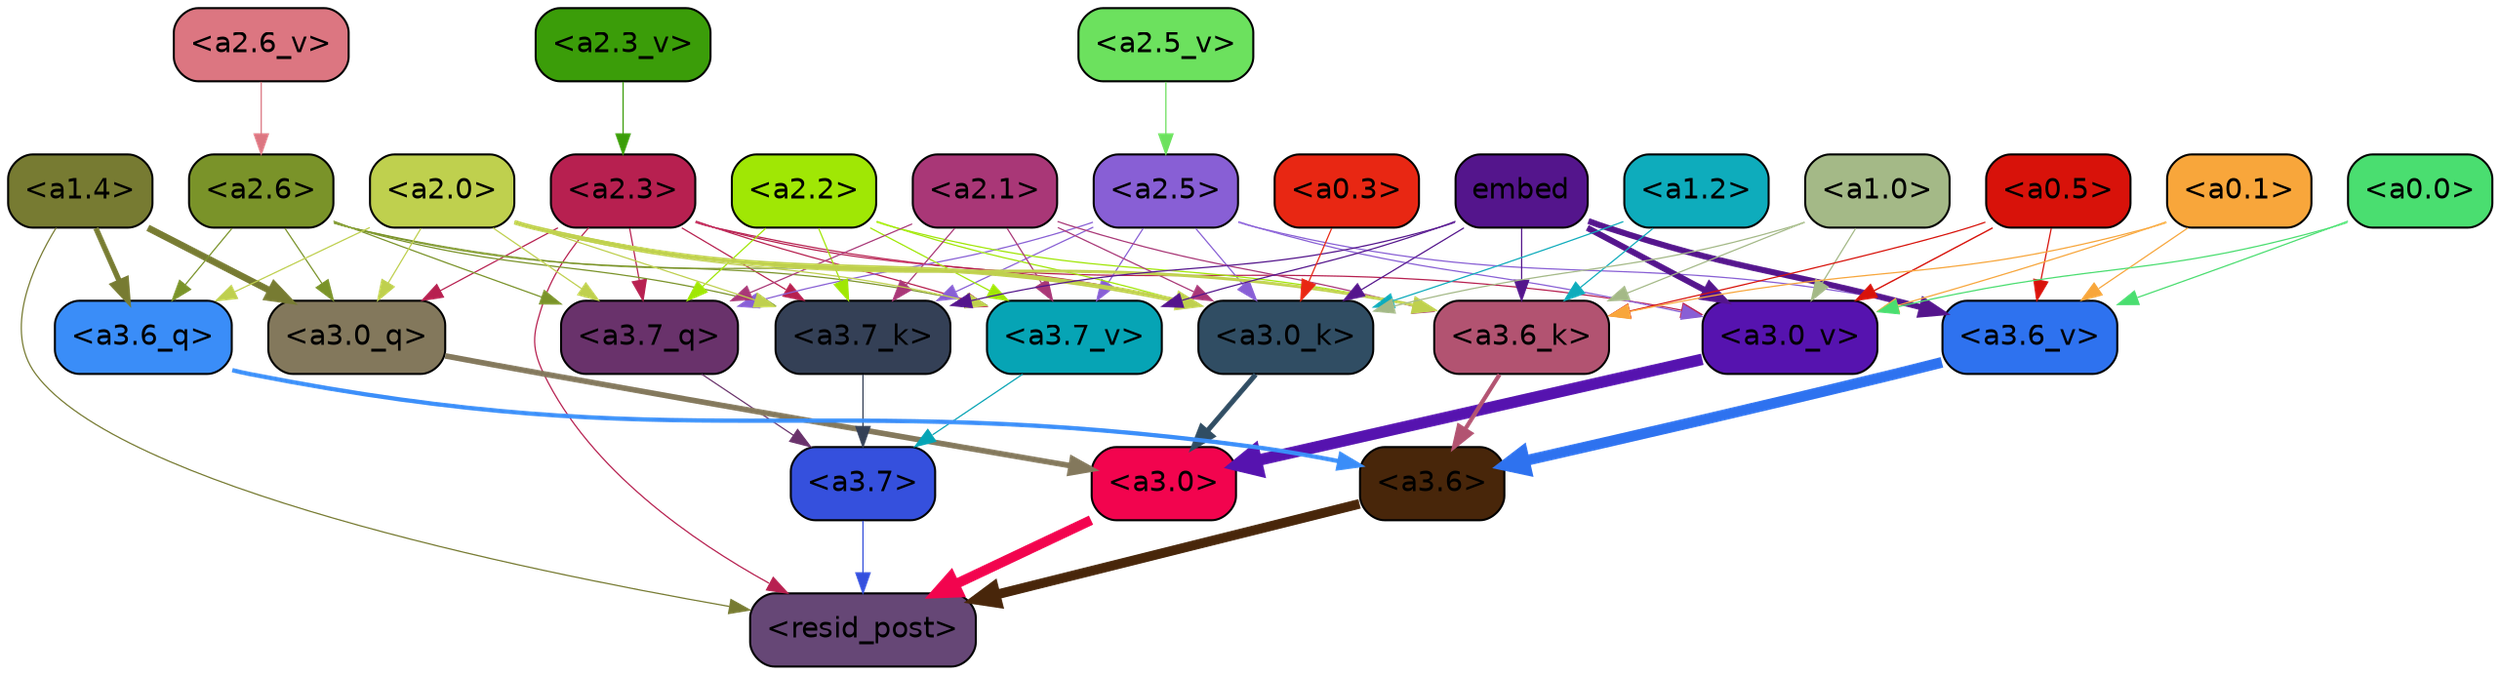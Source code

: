 strict digraph "" {
	graph [bgcolor=transparent,
		layout=dot,
		overlap=false,
		splines=true
	];
	"<a3.7>"	[color=black,
		fillcolor="#3550dd",
		fontname=Helvetica,
		shape=box,
		style="filled, rounded"];
	"<resid_post>"	[color=black,
		fillcolor="#664776",
		fontname=Helvetica,
		shape=box,
		style="filled, rounded"];
	"<a3.7>" -> "<resid_post>"	[color="#3550dd",
		penwidth=0.6];
	"<a3.6>"	[color=black,
		fillcolor="#48260a",
		fontname=Helvetica,
		shape=box,
		style="filled, rounded"];
	"<a3.6>" -> "<resid_post>"	[color="#48260a",
		penwidth=4.751612067222595];
	"<a3.0>"	[color=black,
		fillcolor="#f2044e",
		fontname=Helvetica,
		shape=box,
		style="filled, rounded"];
	"<a3.0>" -> "<resid_post>"	[color="#f2044e",
		penwidth=4.884142994880676];
	"<a2.3>"	[color=black,
		fillcolor="#b72050",
		fontname=Helvetica,
		shape=box,
		style="filled, rounded"];
	"<a2.3>" -> "<resid_post>"	[color="#b72050",
		penwidth=0.6];
	"<a3.7_q>"	[color=black,
		fillcolor="#69326b",
		fontname=Helvetica,
		shape=box,
		style="filled, rounded"];
	"<a2.3>" -> "<a3.7_q>"	[color="#b72050",
		penwidth=0.6];
	"<a3.0_q>"	[color=black,
		fillcolor="#83785c",
		fontname=Helvetica,
		shape=box,
		style="filled, rounded"];
	"<a2.3>" -> "<a3.0_q>"	[color="#b72050",
		penwidth=0.6];
	"<a3.7_k>"	[color=black,
		fillcolor="#344056",
		fontname=Helvetica,
		shape=box,
		style="filled, rounded"];
	"<a2.3>" -> "<a3.7_k>"	[color="#b72050",
		penwidth=0.6];
	"<a3.0_k>"	[color=black,
		fillcolor="#304d63",
		fontname=Helvetica,
		shape=box,
		style="filled, rounded"];
	"<a2.3>" -> "<a3.0_k>"	[color="#b72050",
		penwidth=0.6];
	"<a3.7_v>"	[color=black,
		fillcolor="#06a4b5",
		fontname=Helvetica,
		shape=box,
		style="filled, rounded"];
	"<a2.3>" -> "<a3.7_v>"	[color="#b72050",
		penwidth=0.6];
	"<a3.0_v>"	[color=black,
		fillcolor="#5613af",
		fontname=Helvetica,
		shape=box,
		style="filled, rounded"];
	"<a2.3>" -> "<a3.0_v>"	[color="#b72050",
		penwidth=0.6];
	"<a1.4>"	[color=black,
		fillcolor="#777b32",
		fontname=Helvetica,
		shape=box,
		style="filled, rounded"];
	"<a1.4>" -> "<resid_post>"	[color="#777b32",
		penwidth=0.6];
	"<a3.6_q>"	[color=black,
		fillcolor="#3a8df8",
		fontname=Helvetica,
		shape=box,
		style="filled, rounded"];
	"<a1.4>" -> "<a3.6_q>"	[color="#777b32",
		penwidth=2.6469622254371643];
	"<a1.4>" -> "<a3.0_q>"	[color="#777b32",
		penwidth=3.3040847778320312];
	"<a3.7_q>" -> "<a3.7>"	[color="#69326b",
		penwidth=0.6];
	"<a3.6_q>" -> "<a3.6>"	[color="#3a8df8",
		penwidth=2.091020345687866];
	"<a3.0_q>" -> "<a3.0>"	[color="#83785c",
		penwidth=2.7421876192092896];
	"<a3.7_k>" -> "<a3.7>"	[color="#344056",
		penwidth=0.6];
	"<a3.6_k>"	[color=black,
		fillcolor="#b25371",
		fontname=Helvetica,
		shape=box,
		style="filled, rounded"];
	"<a3.6_k>" -> "<a3.6>"	[color="#b25371",
		penwidth=2.048597991466522];
	"<a3.0_k>" -> "<a3.0>"	[color="#304d63",
		penwidth=2.476402521133423];
	"<a3.7_v>" -> "<a3.7>"	[color="#06a4b5",
		penwidth=0.6];
	"<a3.6_v>"	[color=black,
		fillcolor="#2e72ef",
		fontname=Helvetica,
		shape=box,
		style="filled, rounded"];
	"<a3.6_v>" -> "<a3.6>"	[color="#2e72ef",
		penwidth=5.2550448179244995];
	"<a3.0_v>" -> "<a3.0>"	[color="#5613af",
		penwidth=5.652270674705505];
	"<a2.6>"	[color=black,
		fillcolor="#7a9329",
		fontname=Helvetica,
		shape=box,
		style="filled, rounded"];
	"<a2.6>" -> "<a3.7_q>"	[color="#7a9329",
		penwidth=0.6];
	"<a2.6>" -> "<a3.6_q>"	[color="#7a9329",
		penwidth=0.6];
	"<a2.6>" -> "<a3.0_q>"	[color="#7a9329",
		penwidth=0.6];
	"<a2.6>" -> "<a3.7_k>"	[color="#7a9329",
		penwidth=0.6];
	"<a2.6>" -> "<a3.0_k>"	[color="#7a9329",
		penwidth=0.6];
	"<a2.6>" -> "<a3.7_v>"	[color="#7a9329",
		penwidth=0.6];
	"<a2.5>"	[color=black,
		fillcolor="#885fd5",
		fontname=Helvetica,
		shape=box,
		style="filled, rounded"];
	"<a2.5>" -> "<a3.7_q>"	[color="#885fd5",
		penwidth=0.6];
	"<a2.5>" -> "<a3.7_k>"	[color="#885fd5",
		penwidth=0.6];
	"<a2.5>" -> "<a3.0_k>"	[color="#885fd5",
		penwidth=0.6];
	"<a2.5>" -> "<a3.7_v>"	[color="#885fd5",
		penwidth=0.6];
	"<a2.5>" -> "<a3.6_v>"	[color="#885fd5",
		penwidth=0.6];
	"<a2.5>" -> "<a3.0_v>"	[color="#885fd5",
		penwidth=0.6];
	"<a2.2>"	[color=black,
		fillcolor="#a0e705",
		fontname=Helvetica,
		shape=box,
		style="filled, rounded"];
	"<a2.2>" -> "<a3.7_q>"	[color="#a0e705",
		penwidth=0.6];
	"<a2.2>" -> "<a3.7_k>"	[color="#a0e705",
		penwidth=0.6];
	"<a2.2>" -> "<a3.6_k>"	[color="#a0e705",
		penwidth=0.6];
	"<a2.2>" -> "<a3.0_k>"	[color="#a0e705",
		penwidth=0.6];
	"<a2.2>" -> "<a3.7_v>"	[color="#a0e705",
		penwidth=0.6];
	"<a2.1>"	[color=black,
		fillcolor="#a93777",
		fontname=Helvetica,
		shape=box,
		style="filled, rounded"];
	"<a2.1>" -> "<a3.7_q>"	[color="#a93777",
		penwidth=0.6];
	"<a2.1>" -> "<a3.7_k>"	[color="#a93777",
		penwidth=0.6];
	"<a2.1>" -> "<a3.6_k>"	[color="#a93777",
		penwidth=0.6];
	"<a2.1>" -> "<a3.0_k>"	[color="#a93777",
		penwidth=0.6];
	"<a2.1>" -> "<a3.7_v>"	[color="#a93777",
		penwidth=0.6];
	"<a2.0>"	[color=black,
		fillcolor="#bfd04e",
		fontname=Helvetica,
		shape=box,
		style="filled, rounded"];
	"<a2.0>" -> "<a3.7_q>"	[color="#bfd04e",
		penwidth=0.6];
	"<a2.0>" -> "<a3.6_q>"	[color="#bfd04e",
		penwidth=0.6];
	"<a2.0>" -> "<a3.0_q>"	[color="#bfd04e",
		penwidth=0.6];
	"<a2.0>" -> "<a3.7_k>"	[color="#bfd04e",
		penwidth=0.6];
	"<a2.0>" -> "<a3.6_k>"	[color="#bfd04e",
		penwidth=1.4757367372512817];
	"<a2.0>" -> "<a3.0_k>"	[color="#bfd04e",
		penwidth=2.2137351036071777];
	"<a2.0>" -> "<a3.7_v>"	[color="#bfd04e",
		penwidth=0.6];
	embed	[color=black,
		fillcolor="#54158c",
		fontname=Helvetica,
		shape=box,
		style="filled, rounded"];
	embed -> "<a3.7_k>"	[color="#54158c",
		penwidth=0.6];
	embed -> "<a3.6_k>"	[color="#54158c",
		penwidth=0.6];
	embed -> "<a3.0_k>"	[color="#54158c",
		penwidth=0.6];
	embed -> "<a3.7_v>"	[color="#54158c",
		penwidth=0.6];
	embed -> "<a3.6_v>"	[color="#54158c",
		penwidth=2.9582033157348633];
	embed -> "<a3.0_v>"	[color="#54158c",
		penwidth=2.972973108291626];
	"<a1.2>"	[color=black,
		fillcolor="#0eacbc",
		fontname=Helvetica,
		shape=box,
		style="filled, rounded"];
	"<a1.2>" -> "<a3.6_k>"	[color="#0eacbc",
		penwidth=0.6];
	"<a1.2>" -> "<a3.0_k>"	[color="#0eacbc",
		penwidth=0.6];
	"<a1.0>"	[color=black,
		fillcolor="#a4b987",
		fontname=Helvetica,
		shape=box,
		style="filled, rounded"];
	"<a1.0>" -> "<a3.6_k>"	[color="#a4b987",
		penwidth=0.6];
	"<a1.0>" -> "<a3.0_k>"	[color="#a4b987",
		penwidth=0.6];
	"<a1.0>" -> "<a3.0_v>"	[color="#a4b987",
		penwidth=0.6];
	"<a0.5>"	[color=black,
		fillcolor="#d8120a",
		fontname=Helvetica,
		shape=box,
		style="filled, rounded"];
	"<a0.5>" -> "<a3.6_k>"	[color="#d8120a",
		penwidth=0.6];
	"<a0.5>" -> "<a3.6_v>"	[color="#d8120a",
		penwidth=0.6];
	"<a0.5>" -> "<a3.0_v>"	[color="#d8120a",
		penwidth=0.6790935099124908];
	"<a0.1>"	[color=black,
		fillcolor="#f8a63b",
		fontname=Helvetica,
		shape=box,
		style="filled, rounded"];
	"<a0.1>" -> "<a3.6_k>"	[color="#f8a63b",
		penwidth=0.6];
	"<a0.1>" -> "<a3.6_v>"	[color="#f8a63b",
		penwidth=0.6];
	"<a0.1>" -> "<a3.0_v>"	[color="#f8a63b",
		penwidth=0.6];
	"<a0.3>"	[color=black,
		fillcolor="#e82713",
		fontname=Helvetica,
		shape=box,
		style="filled, rounded"];
	"<a0.3>" -> "<a3.0_k>"	[color="#e82713",
		penwidth=0.6];
	"<a0.0>"	[color=black,
		fillcolor="#4ade70",
		fontname=Helvetica,
		shape=box,
		style="filled, rounded"];
	"<a0.0>" -> "<a3.6_v>"	[color="#4ade70",
		penwidth=0.6];
	"<a0.0>" -> "<a3.0_v>"	[color="#4ade70",
		penwidth=0.6];
	"<a2.6_v>"	[color=black,
		fillcolor="#dc7681",
		fontname=Helvetica,
		shape=box,
		style="filled, rounded"];
	"<a2.6_v>" -> "<a2.6>"	[color="#dc7681",
		penwidth=0.6];
	"<a2.5_v>"	[color=black,
		fillcolor="#6ce15e",
		fontname=Helvetica,
		shape=box,
		style="filled, rounded"];
	"<a2.5_v>" -> "<a2.5>"	[color="#6ce15e",
		penwidth=0.6];
	"<a2.3_v>"	[color=black,
		fillcolor="#3b9d09",
		fontname=Helvetica,
		shape=box,
		style="filled, rounded"];
	"<a2.3_v>" -> "<a2.3>"	[color="#3b9d09",
		penwidth=0.6];
}
